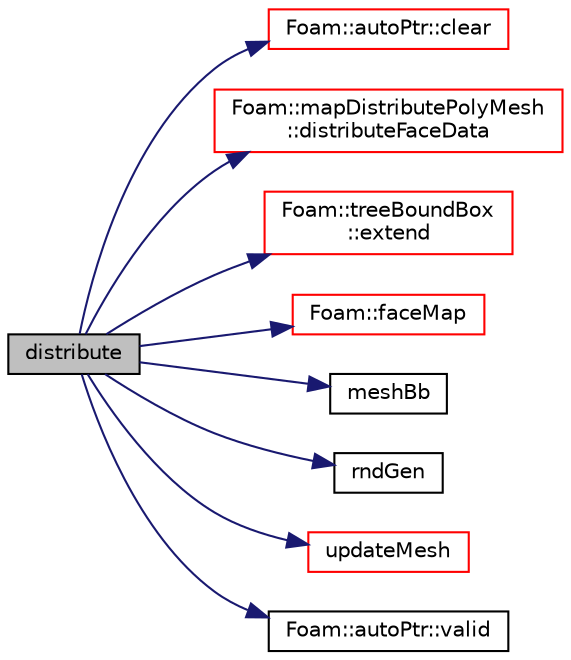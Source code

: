 digraph "distribute"
{
  bgcolor="transparent";
  edge [fontname="Helvetica",fontsize="10",labelfontname="Helvetica",labelfontsize="10"];
  node [fontname="Helvetica",fontsize="10",shape=record];
  rankdir="LR";
  Node1 [label="distribute",height=0.2,width=0.4,color="black", fillcolor="grey75", style="filled", fontcolor="black"];
  Node1 -> Node2 [color="midnightblue",fontsize="10",style="solid",fontname="Helvetica"];
  Node2 [label="Foam::autoPtr::clear",height=0.2,width=0.4,color="red",URL="$a00085.html#ac8bb3912a3ce86b15842e79d0b421204",tooltip="Delete object (if the pointer is valid) and set pointer to NULL. "];
  Node1 -> Node3 [color="midnightblue",fontsize="10",style="solid",fontname="Helvetica"];
  Node3 [label="Foam::mapDistributePolyMesh\l::distributeFaceData",height=0.2,width=0.4,color="red",URL="$a01441.html#a0395b3ce9ff369d1ad479c5ba3d23486",tooltip="Distribute list of face data. "];
  Node1 -> Node4 [color="midnightblue",fontsize="10",style="solid",fontname="Helvetica"];
  Node4 [label="Foam::treeBoundBox\l::extend",height=0.2,width=0.4,color="red",URL="$a02764.html#af0115050dad6481bce64856f5097c7a0",tooltip="Return slightly wider bounding box. "];
  Node1 -> Node5 [color="midnightblue",fontsize="10",style="solid",fontname="Helvetica"];
  Node5 [label="Foam::faceMap",height=0.2,width=0.4,color="red",URL="$a10936.html#aa77215843e964fac259ab06e68d0ee02"];
  Node1 -> Node6 [color="midnightblue",fontsize="10",style="solid",fontname="Helvetica"];
  Node6 [label="meshBb",height=0.2,width=0.4,color="black",URL="$a04719.html#ae668ebb35a8f289afc5d9f4b46fe7196"];
  Node1 -> Node7 [color="midnightblue",fontsize="10",style="solid",fontname="Helvetica"];
  Node7 [label="rndGen",height=0.2,width=0.4,color="black",URL="$a04572.html#a5131998e20f3c5a8bd03cf9b48cc76c7"];
  Node1 -> Node8 [color="midnightblue",fontsize="10",style="solid",fontname="Helvetica"];
  Node8 [label="updateMesh",height=0.2,width=0.4,color="red",URL="$a01510.html#a40c42acbe53bccc55da8fbe26a3076d1",tooltip="Update for external change to mesh. changedFaces are in new mesh. "];
  Node1 -> Node9 [color="midnightblue",fontsize="10",style="solid",fontname="Helvetica"];
  Node9 [label="Foam::autoPtr::valid",height=0.2,width=0.4,color="black",URL="$a00085.html#a8d985300b138b6c5556ab17ed4df3b38",tooltip="Return true if the autoPtr valid (ie, the pointer is set). "];
}
